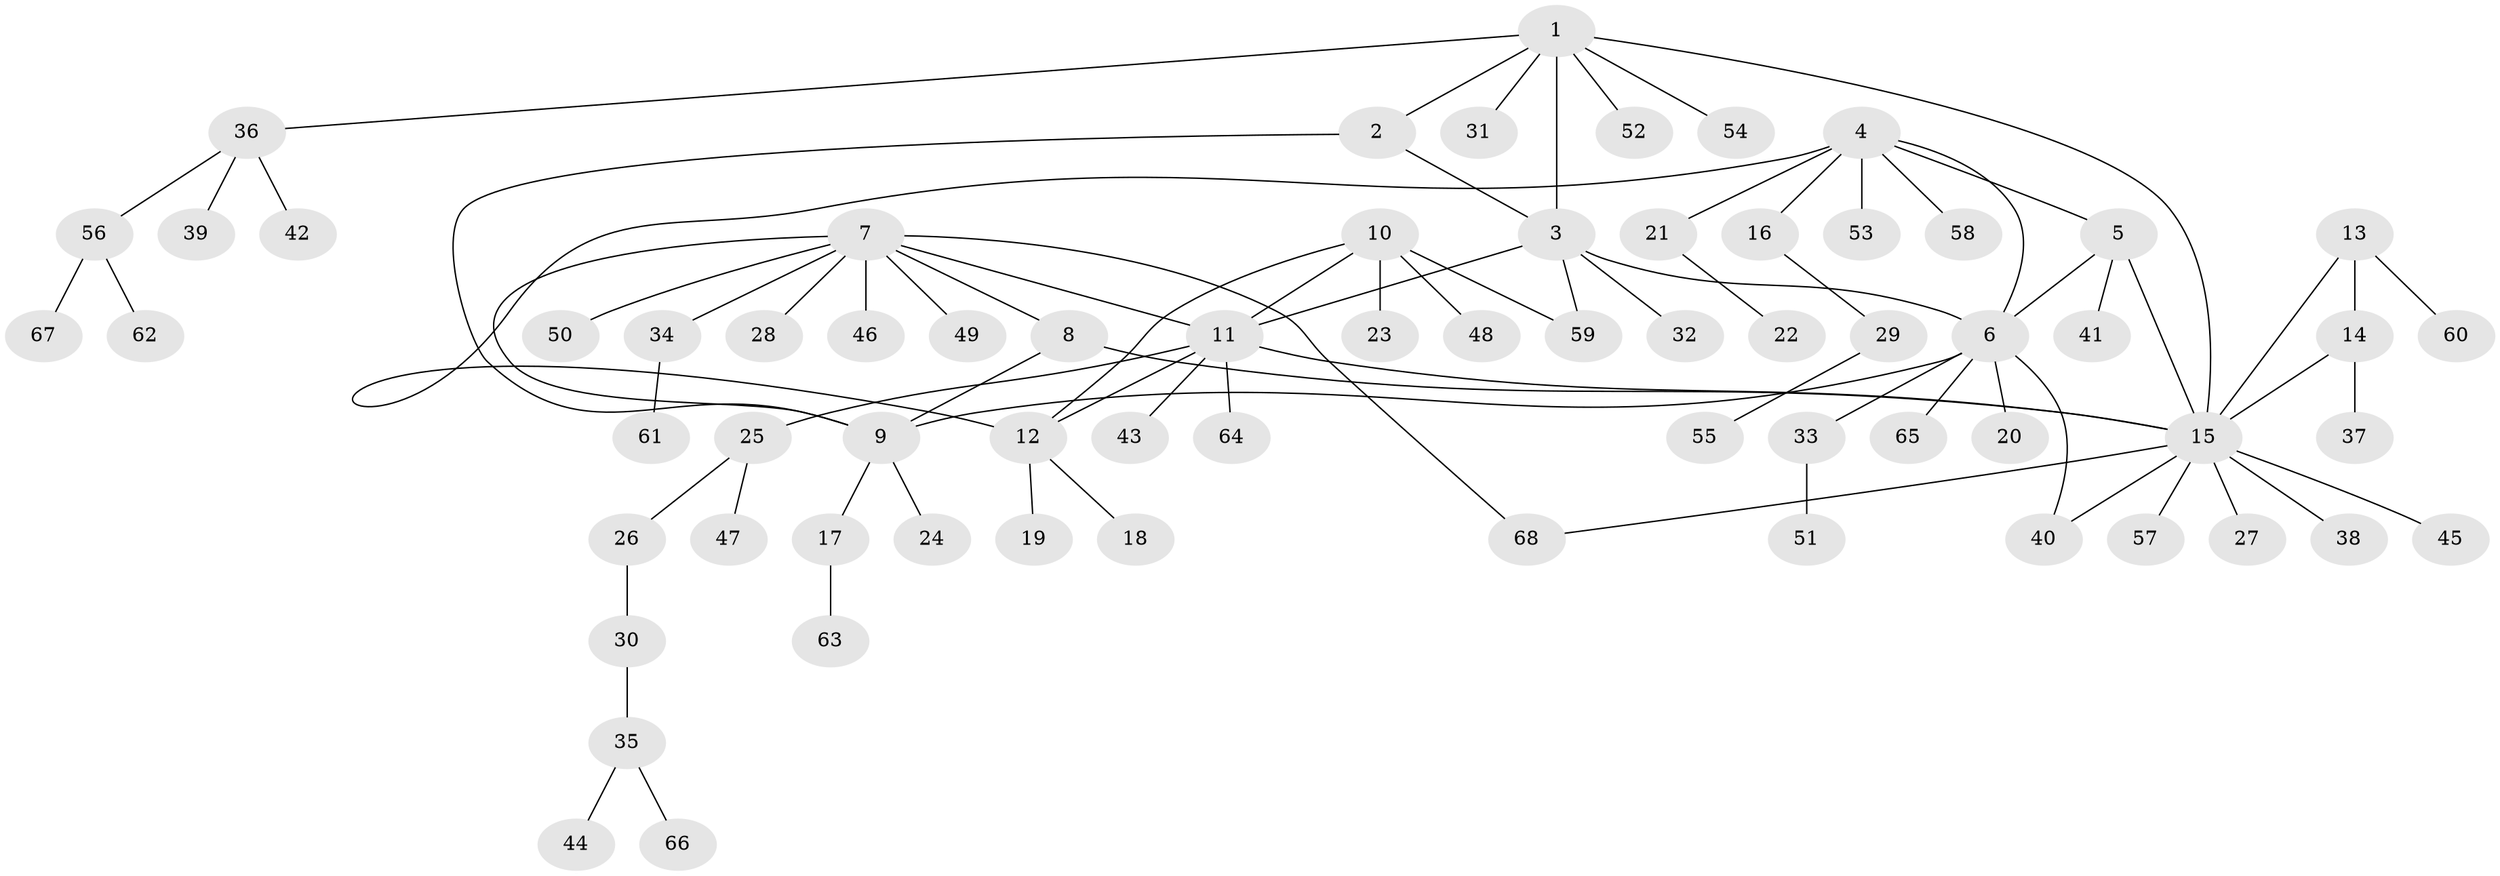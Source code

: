 // Generated by graph-tools (version 1.1) at 2025/37/03/09/25 02:37:23]
// undirected, 68 vertices, 81 edges
graph export_dot {
graph [start="1"]
  node [color=gray90,style=filled];
  1;
  2;
  3;
  4;
  5;
  6;
  7;
  8;
  9;
  10;
  11;
  12;
  13;
  14;
  15;
  16;
  17;
  18;
  19;
  20;
  21;
  22;
  23;
  24;
  25;
  26;
  27;
  28;
  29;
  30;
  31;
  32;
  33;
  34;
  35;
  36;
  37;
  38;
  39;
  40;
  41;
  42;
  43;
  44;
  45;
  46;
  47;
  48;
  49;
  50;
  51;
  52;
  53;
  54;
  55;
  56;
  57;
  58;
  59;
  60;
  61;
  62;
  63;
  64;
  65;
  66;
  67;
  68;
  1 -- 2;
  1 -- 3;
  1 -- 15;
  1 -- 31;
  1 -- 36;
  1 -- 52;
  1 -- 54;
  2 -- 3;
  2 -- 9;
  3 -- 6;
  3 -- 11;
  3 -- 32;
  3 -- 59;
  4 -- 5;
  4 -- 6;
  4 -- 12;
  4 -- 16;
  4 -- 21;
  4 -- 53;
  4 -- 58;
  5 -- 6;
  5 -- 15;
  5 -- 41;
  6 -- 9;
  6 -- 20;
  6 -- 33;
  6 -- 40;
  6 -- 65;
  7 -- 8;
  7 -- 9;
  7 -- 11;
  7 -- 28;
  7 -- 34;
  7 -- 46;
  7 -- 49;
  7 -- 50;
  7 -- 68;
  8 -- 9;
  8 -- 15;
  9 -- 17;
  9 -- 24;
  10 -- 11;
  10 -- 12;
  10 -- 23;
  10 -- 48;
  10 -- 59;
  11 -- 12;
  11 -- 15;
  11 -- 25;
  11 -- 43;
  11 -- 64;
  12 -- 18;
  12 -- 19;
  13 -- 14;
  13 -- 15;
  13 -- 60;
  14 -- 15;
  14 -- 37;
  15 -- 27;
  15 -- 38;
  15 -- 40;
  15 -- 45;
  15 -- 57;
  15 -- 68;
  16 -- 29;
  17 -- 63;
  21 -- 22;
  25 -- 26;
  25 -- 47;
  26 -- 30;
  29 -- 55;
  30 -- 35;
  33 -- 51;
  34 -- 61;
  35 -- 44;
  35 -- 66;
  36 -- 39;
  36 -- 42;
  36 -- 56;
  56 -- 62;
  56 -- 67;
}
